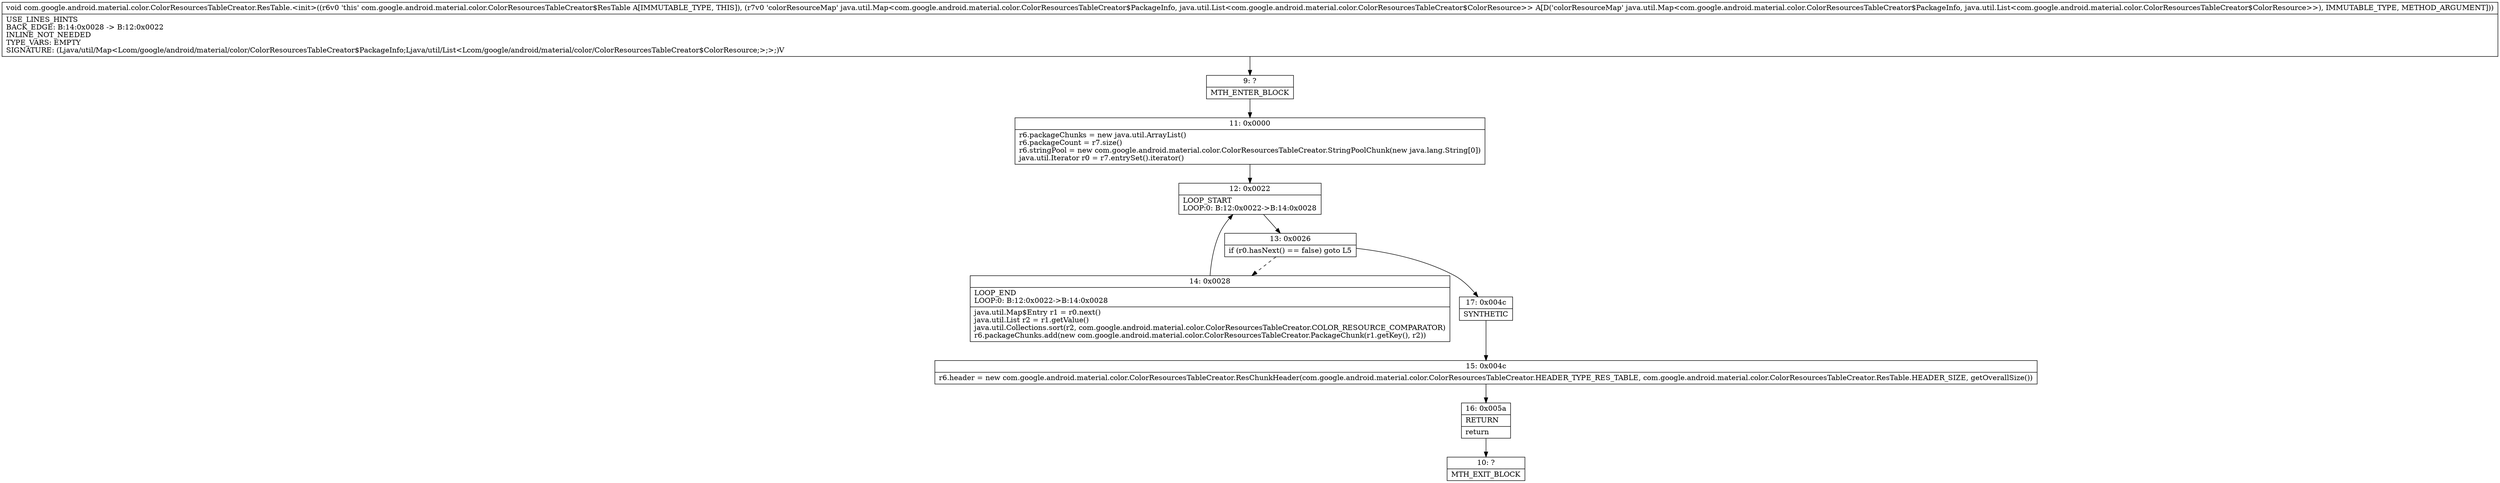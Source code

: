 digraph "CFG forcom.google.android.material.color.ColorResourcesTableCreator.ResTable.\<init\>(Ljava\/util\/Map;)V" {
Node_9 [shape=record,label="{9\:\ ?|MTH_ENTER_BLOCK\l}"];
Node_11 [shape=record,label="{11\:\ 0x0000|r6.packageChunks = new java.util.ArrayList()\lr6.packageCount = r7.size()\lr6.stringPool = new com.google.android.material.color.ColorResourcesTableCreator.StringPoolChunk(new java.lang.String[0])\ljava.util.Iterator r0 = r7.entrySet().iterator()\l}"];
Node_12 [shape=record,label="{12\:\ 0x0022|LOOP_START\lLOOP:0: B:12:0x0022\-\>B:14:0x0028\l}"];
Node_13 [shape=record,label="{13\:\ 0x0026|if (r0.hasNext() == false) goto L5\l}"];
Node_14 [shape=record,label="{14\:\ 0x0028|LOOP_END\lLOOP:0: B:12:0x0022\-\>B:14:0x0028\l|java.util.Map$Entry r1 = r0.next()\ljava.util.List r2 = r1.getValue()\ljava.util.Collections.sort(r2, com.google.android.material.color.ColorResourcesTableCreator.COLOR_RESOURCE_COMPARATOR)\lr6.packageChunks.add(new com.google.android.material.color.ColorResourcesTableCreator.PackageChunk(r1.getKey(), r2))\l}"];
Node_17 [shape=record,label="{17\:\ 0x004c|SYNTHETIC\l}"];
Node_15 [shape=record,label="{15\:\ 0x004c|r6.header = new com.google.android.material.color.ColorResourcesTableCreator.ResChunkHeader(com.google.android.material.color.ColorResourcesTableCreator.HEADER_TYPE_RES_TABLE, com.google.android.material.color.ColorResourcesTableCreator.ResTable.HEADER_SIZE, getOverallSize())\l}"];
Node_16 [shape=record,label="{16\:\ 0x005a|RETURN\l|return\l}"];
Node_10 [shape=record,label="{10\:\ ?|MTH_EXIT_BLOCK\l}"];
MethodNode[shape=record,label="{void com.google.android.material.color.ColorResourcesTableCreator.ResTable.\<init\>((r6v0 'this' com.google.android.material.color.ColorResourcesTableCreator$ResTable A[IMMUTABLE_TYPE, THIS]), (r7v0 'colorResourceMap' java.util.Map\<com.google.android.material.color.ColorResourcesTableCreator$PackageInfo, java.util.List\<com.google.android.material.color.ColorResourcesTableCreator$ColorResource\>\> A[D('colorResourceMap' java.util.Map\<com.google.android.material.color.ColorResourcesTableCreator$PackageInfo, java.util.List\<com.google.android.material.color.ColorResourcesTableCreator$ColorResource\>\>), IMMUTABLE_TYPE, METHOD_ARGUMENT]))  | USE_LINES_HINTS\lBACK_EDGE: B:14:0x0028 \-\> B:12:0x0022\lINLINE_NOT_NEEDED\lTYPE_VARS: EMPTY\lSIGNATURE: (Ljava\/util\/Map\<Lcom\/google\/android\/material\/color\/ColorResourcesTableCreator$PackageInfo;Ljava\/util\/List\<Lcom\/google\/android\/material\/color\/ColorResourcesTableCreator$ColorResource;\>;\>;)V\l}"];
MethodNode -> Node_9;Node_9 -> Node_11;
Node_11 -> Node_12;
Node_12 -> Node_13;
Node_13 -> Node_14[style=dashed];
Node_13 -> Node_17;
Node_14 -> Node_12;
Node_17 -> Node_15;
Node_15 -> Node_16;
Node_16 -> Node_10;
}

